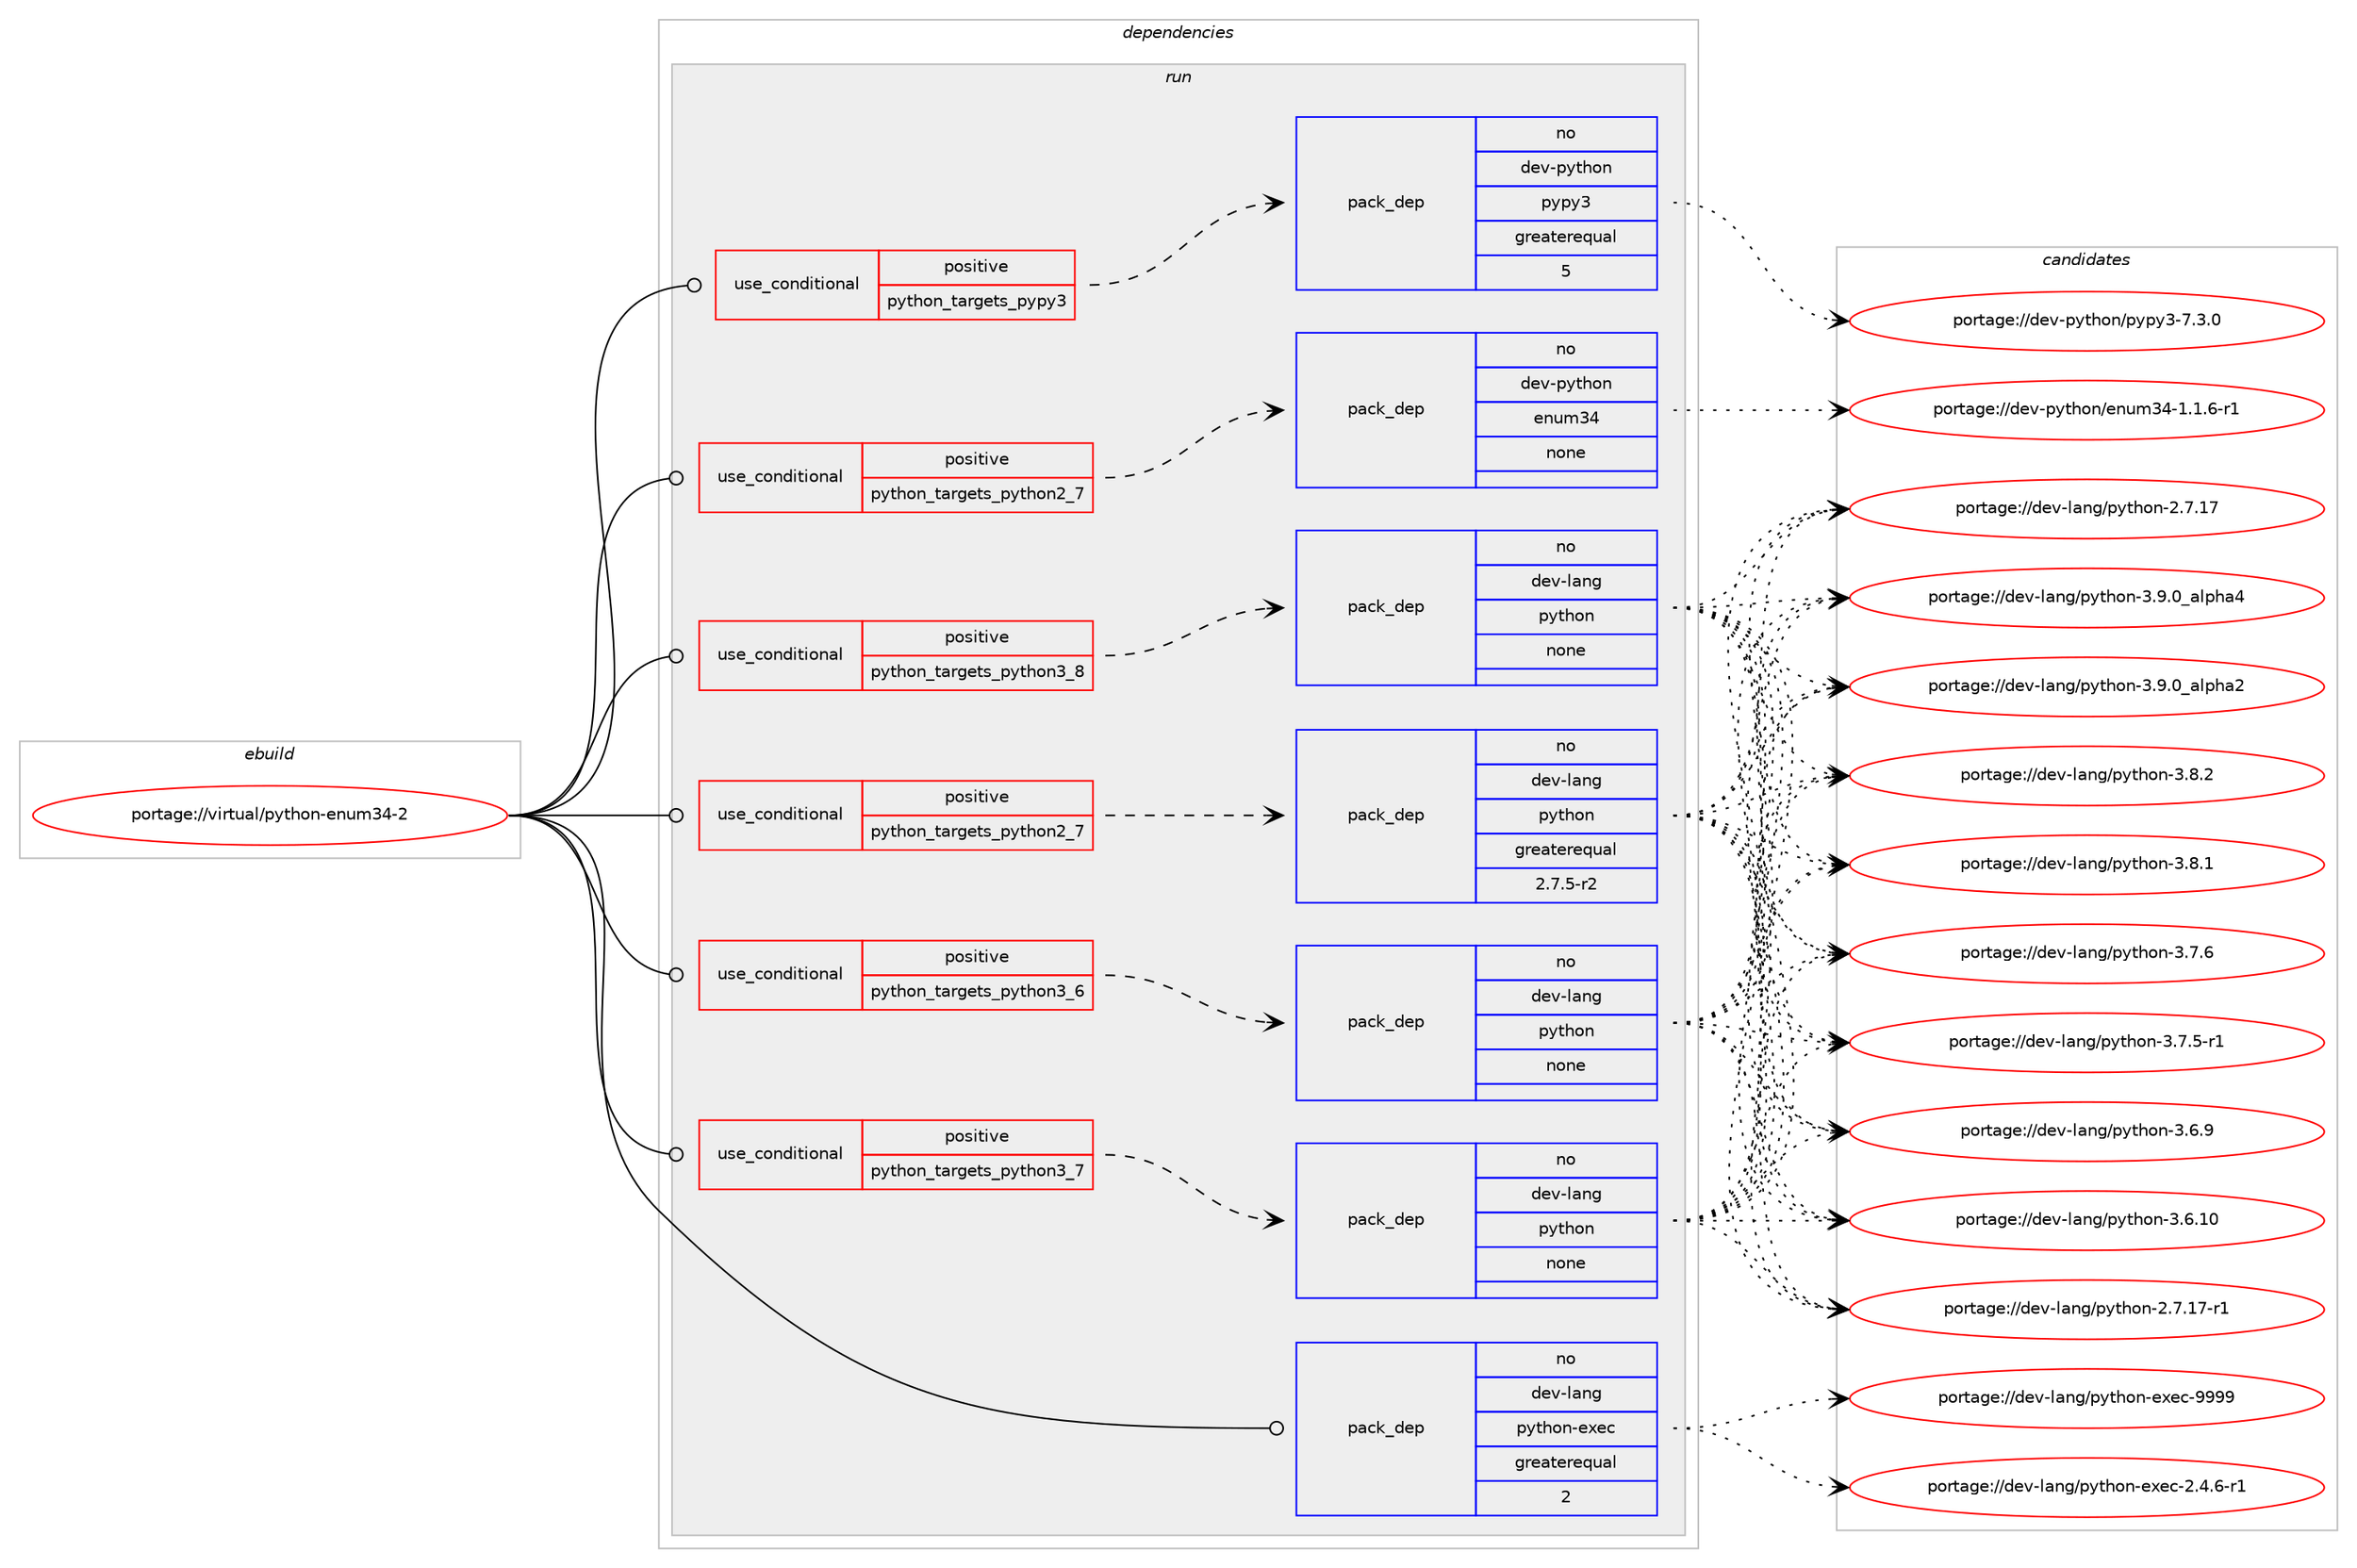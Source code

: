 digraph prolog {

# *************
# Graph options
# *************

newrank=true;
concentrate=true;
compound=true;
graph [rankdir=LR,fontname=Helvetica,fontsize=10,ranksep=1.5];#, ranksep=2.5, nodesep=0.2];
edge  [arrowhead=vee];
node  [fontname=Helvetica,fontsize=10];

# **********
# The ebuild
# **********

subgraph cluster_leftcol {
color=gray;
rank=same;
label=<<i>ebuild</i>>;
id [label="portage://virtual/python-enum34-2", color=red, width=4, href="../virtual/python-enum34-2.svg"];
}

# ****************
# The dependencies
# ****************

subgraph cluster_midcol {
color=gray;
label=<<i>dependencies</i>>;
subgraph cluster_compile {
fillcolor="#eeeeee";
style=filled;
label=<<i>compile</i>>;
}
subgraph cluster_compileandrun {
fillcolor="#eeeeee";
style=filled;
label=<<i>compile and run</i>>;
}
subgraph cluster_run {
fillcolor="#eeeeee";
style=filled;
label=<<i>run</i>>;
subgraph cond3886 {
dependency23533 [label=<<TABLE BORDER="0" CELLBORDER="1" CELLSPACING="0" CELLPADDING="4"><TR><TD ROWSPAN="3" CELLPADDING="10">use_conditional</TD></TR><TR><TD>positive</TD></TR><TR><TD>python_targets_pypy3</TD></TR></TABLE>>, shape=none, color=red];
subgraph pack19175 {
dependency23534 [label=<<TABLE BORDER="0" CELLBORDER="1" CELLSPACING="0" CELLPADDING="4" WIDTH="220"><TR><TD ROWSPAN="6" CELLPADDING="30">pack_dep</TD></TR><TR><TD WIDTH="110">no</TD></TR><TR><TD>dev-python</TD></TR><TR><TD>pypy3</TD></TR><TR><TD>greaterequal</TD></TR><TR><TD>5</TD></TR></TABLE>>, shape=none, color=blue];
}
dependency23533:e -> dependency23534:w [weight=20,style="dashed",arrowhead="vee"];
}
id:e -> dependency23533:w [weight=20,style="solid",arrowhead="odot"];
subgraph cond3887 {
dependency23535 [label=<<TABLE BORDER="0" CELLBORDER="1" CELLSPACING="0" CELLPADDING="4"><TR><TD ROWSPAN="3" CELLPADDING="10">use_conditional</TD></TR><TR><TD>positive</TD></TR><TR><TD>python_targets_python2_7</TD></TR></TABLE>>, shape=none, color=red];
subgraph pack19176 {
dependency23536 [label=<<TABLE BORDER="0" CELLBORDER="1" CELLSPACING="0" CELLPADDING="4" WIDTH="220"><TR><TD ROWSPAN="6" CELLPADDING="30">pack_dep</TD></TR><TR><TD WIDTH="110">no</TD></TR><TR><TD>dev-lang</TD></TR><TR><TD>python</TD></TR><TR><TD>greaterequal</TD></TR><TR><TD>2.7.5-r2</TD></TR></TABLE>>, shape=none, color=blue];
}
dependency23535:e -> dependency23536:w [weight=20,style="dashed",arrowhead="vee"];
}
id:e -> dependency23535:w [weight=20,style="solid",arrowhead="odot"];
subgraph cond3888 {
dependency23537 [label=<<TABLE BORDER="0" CELLBORDER="1" CELLSPACING="0" CELLPADDING="4"><TR><TD ROWSPAN="3" CELLPADDING="10">use_conditional</TD></TR><TR><TD>positive</TD></TR><TR><TD>python_targets_python2_7</TD></TR></TABLE>>, shape=none, color=red];
subgraph pack19177 {
dependency23538 [label=<<TABLE BORDER="0" CELLBORDER="1" CELLSPACING="0" CELLPADDING="4" WIDTH="220"><TR><TD ROWSPAN="6" CELLPADDING="30">pack_dep</TD></TR><TR><TD WIDTH="110">no</TD></TR><TR><TD>dev-python</TD></TR><TR><TD>enum34</TD></TR><TR><TD>none</TD></TR><TR><TD></TD></TR></TABLE>>, shape=none, color=blue];
}
dependency23537:e -> dependency23538:w [weight=20,style="dashed",arrowhead="vee"];
}
id:e -> dependency23537:w [weight=20,style="solid",arrowhead="odot"];
subgraph cond3889 {
dependency23539 [label=<<TABLE BORDER="0" CELLBORDER="1" CELLSPACING="0" CELLPADDING="4"><TR><TD ROWSPAN="3" CELLPADDING="10">use_conditional</TD></TR><TR><TD>positive</TD></TR><TR><TD>python_targets_python3_6</TD></TR></TABLE>>, shape=none, color=red];
subgraph pack19178 {
dependency23540 [label=<<TABLE BORDER="0" CELLBORDER="1" CELLSPACING="0" CELLPADDING="4" WIDTH="220"><TR><TD ROWSPAN="6" CELLPADDING="30">pack_dep</TD></TR><TR><TD WIDTH="110">no</TD></TR><TR><TD>dev-lang</TD></TR><TR><TD>python</TD></TR><TR><TD>none</TD></TR><TR><TD></TD></TR></TABLE>>, shape=none, color=blue];
}
dependency23539:e -> dependency23540:w [weight=20,style="dashed",arrowhead="vee"];
}
id:e -> dependency23539:w [weight=20,style="solid",arrowhead="odot"];
subgraph cond3890 {
dependency23541 [label=<<TABLE BORDER="0" CELLBORDER="1" CELLSPACING="0" CELLPADDING="4"><TR><TD ROWSPAN="3" CELLPADDING="10">use_conditional</TD></TR><TR><TD>positive</TD></TR><TR><TD>python_targets_python3_7</TD></TR></TABLE>>, shape=none, color=red];
subgraph pack19179 {
dependency23542 [label=<<TABLE BORDER="0" CELLBORDER="1" CELLSPACING="0" CELLPADDING="4" WIDTH="220"><TR><TD ROWSPAN="6" CELLPADDING="30">pack_dep</TD></TR><TR><TD WIDTH="110">no</TD></TR><TR><TD>dev-lang</TD></TR><TR><TD>python</TD></TR><TR><TD>none</TD></TR><TR><TD></TD></TR></TABLE>>, shape=none, color=blue];
}
dependency23541:e -> dependency23542:w [weight=20,style="dashed",arrowhead="vee"];
}
id:e -> dependency23541:w [weight=20,style="solid",arrowhead="odot"];
subgraph cond3891 {
dependency23543 [label=<<TABLE BORDER="0" CELLBORDER="1" CELLSPACING="0" CELLPADDING="4"><TR><TD ROWSPAN="3" CELLPADDING="10">use_conditional</TD></TR><TR><TD>positive</TD></TR><TR><TD>python_targets_python3_8</TD></TR></TABLE>>, shape=none, color=red];
subgraph pack19180 {
dependency23544 [label=<<TABLE BORDER="0" CELLBORDER="1" CELLSPACING="0" CELLPADDING="4" WIDTH="220"><TR><TD ROWSPAN="6" CELLPADDING="30">pack_dep</TD></TR><TR><TD WIDTH="110">no</TD></TR><TR><TD>dev-lang</TD></TR><TR><TD>python</TD></TR><TR><TD>none</TD></TR><TR><TD></TD></TR></TABLE>>, shape=none, color=blue];
}
dependency23543:e -> dependency23544:w [weight=20,style="dashed",arrowhead="vee"];
}
id:e -> dependency23543:w [weight=20,style="solid",arrowhead="odot"];
subgraph pack19181 {
dependency23545 [label=<<TABLE BORDER="0" CELLBORDER="1" CELLSPACING="0" CELLPADDING="4" WIDTH="220"><TR><TD ROWSPAN="6" CELLPADDING="30">pack_dep</TD></TR><TR><TD WIDTH="110">no</TD></TR><TR><TD>dev-lang</TD></TR><TR><TD>python-exec</TD></TR><TR><TD>greaterequal</TD></TR><TR><TD>2</TD></TR></TABLE>>, shape=none, color=blue];
}
id:e -> dependency23545:w [weight=20,style="solid",arrowhead="odot"];
}
}

# **************
# The candidates
# **************

subgraph cluster_choices {
rank=same;
color=gray;
label=<<i>candidates</i>>;

subgraph choice19175 {
color=black;
nodesep=1;
choice100101118451121211161041111104711212111212151455546514648 [label="portage://dev-python/pypy3-7.3.0", color=red, width=4,href="../dev-python/pypy3-7.3.0.svg"];
dependency23534:e -> choice100101118451121211161041111104711212111212151455546514648:w [style=dotted,weight="100"];
}
subgraph choice19176 {
color=black;
nodesep=1;
choice10010111845108971101034711212111610411111045514657464895971081121049752 [label="portage://dev-lang/python-3.9.0_alpha4", color=red, width=4,href="../dev-lang/python-3.9.0_alpha4.svg"];
choice10010111845108971101034711212111610411111045514657464895971081121049750 [label="portage://dev-lang/python-3.9.0_alpha2", color=red, width=4,href="../dev-lang/python-3.9.0_alpha2.svg"];
choice100101118451089711010347112121116104111110455146564650 [label="portage://dev-lang/python-3.8.2", color=red, width=4,href="../dev-lang/python-3.8.2.svg"];
choice100101118451089711010347112121116104111110455146564649 [label="portage://dev-lang/python-3.8.1", color=red, width=4,href="../dev-lang/python-3.8.1.svg"];
choice100101118451089711010347112121116104111110455146554654 [label="portage://dev-lang/python-3.7.6", color=red, width=4,href="../dev-lang/python-3.7.6.svg"];
choice1001011184510897110103471121211161041111104551465546534511449 [label="portage://dev-lang/python-3.7.5-r1", color=red, width=4,href="../dev-lang/python-3.7.5-r1.svg"];
choice100101118451089711010347112121116104111110455146544657 [label="portage://dev-lang/python-3.6.9", color=red, width=4,href="../dev-lang/python-3.6.9.svg"];
choice10010111845108971101034711212111610411111045514654464948 [label="portage://dev-lang/python-3.6.10", color=red, width=4,href="../dev-lang/python-3.6.10.svg"];
choice100101118451089711010347112121116104111110455046554649554511449 [label="portage://dev-lang/python-2.7.17-r1", color=red, width=4,href="../dev-lang/python-2.7.17-r1.svg"];
choice10010111845108971101034711212111610411111045504655464955 [label="portage://dev-lang/python-2.7.17", color=red, width=4,href="../dev-lang/python-2.7.17.svg"];
dependency23536:e -> choice10010111845108971101034711212111610411111045514657464895971081121049752:w [style=dotted,weight="100"];
dependency23536:e -> choice10010111845108971101034711212111610411111045514657464895971081121049750:w [style=dotted,weight="100"];
dependency23536:e -> choice100101118451089711010347112121116104111110455146564650:w [style=dotted,weight="100"];
dependency23536:e -> choice100101118451089711010347112121116104111110455146564649:w [style=dotted,weight="100"];
dependency23536:e -> choice100101118451089711010347112121116104111110455146554654:w [style=dotted,weight="100"];
dependency23536:e -> choice1001011184510897110103471121211161041111104551465546534511449:w [style=dotted,weight="100"];
dependency23536:e -> choice100101118451089711010347112121116104111110455146544657:w [style=dotted,weight="100"];
dependency23536:e -> choice10010111845108971101034711212111610411111045514654464948:w [style=dotted,weight="100"];
dependency23536:e -> choice100101118451089711010347112121116104111110455046554649554511449:w [style=dotted,weight="100"];
dependency23536:e -> choice10010111845108971101034711212111610411111045504655464955:w [style=dotted,weight="100"];
}
subgraph choice19177 {
color=black;
nodesep=1;
choice100101118451121211161041111104710111011710951524549464946544511449 [label="portage://dev-python/enum34-1.1.6-r1", color=red, width=4,href="../dev-python/enum34-1.1.6-r1.svg"];
dependency23538:e -> choice100101118451121211161041111104710111011710951524549464946544511449:w [style=dotted,weight="100"];
}
subgraph choice19178 {
color=black;
nodesep=1;
choice10010111845108971101034711212111610411111045514657464895971081121049752 [label="portage://dev-lang/python-3.9.0_alpha4", color=red, width=4,href="../dev-lang/python-3.9.0_alpha4.svg"];
choice10010111845108971101034711212111610411111045514657464895971081121049750 [label="portage://dev-lang/python-3.9.0_alpha2", color=red, width=4,href="../dev-lang/python-3.9.0_alpha2.svg"];
choice100101118451089711010347112121116104111110455146564650 [label="portage://dev-lang/python-3.8.2", color=red, width=4,href="../dev-lang/python-3.8.2.svg"];
choice100101118451089711010347112121116104111110455146564649 [label="portage://dev-lang/python-3.8.1", color=red, width=4,href="../dev-lang/python-3.8.1.svg"];
choice100101118451089711010347112121116104111110455146554654 [label="portage://dev-lang/python-3.7.6", color=red, width=4,href="../dev-lang/python-3.7.6.svg"];
choice1001011184510897110103471121211161041111104551465546534511449 [label="portage://dev-lang/python-3.7.5-r1", color=red, width=4,href="../dev-lang/python-3.7.5-r1.svg"];
choice100101118451089711010347112121116104111110455146544657 [label="portage://dev-lang/python-3.6.9", color=red, width=4,href="../dev-lang/python-3.6.9.svg"];
choice10010111845108971101034711212111610411111045514654464948 [label="portage://dev-lang/python-3.6.10", color=red, width=4,href="../dev-lang/python-3.6.10.svg"];
choice100101118451089711010347112121116104111110455046554649554511449 [label="portage://dev-lang/python-2.7.17-r1", color=red, width=4,href="../dev-lang/python-2.7.17-r1.svg"];
choice10010111845108971101034711212111610411111045504655464955 [label="portage://dev-lang/python-2.7.17", color=red, width=4,href="../dev-lang/python-2.7.17.svg"];
dependency23540:e -> choice10010111845108971101034711212111610411111045514657464895971081121049752:w [style=dotted,weight="100"];
dependency23540:e -> choice10010111845108971101034711212111610411111045514657464895971081121049750:w [style=dotted,weight="100"];
dependency23540:e -> choice100101118451089711010347112121116104111110455146564650:w [style=dotted,weight="100"];
dependency23540:e -> choice100101118451089711010347112121116104111110455146564649:w [style=dotted,weight="100"];
dependency23540:e -> choice100101118451089711010347112121116104111110455146554654:w [style=dotted,weight="100"];
dependency23540:e -> choice1001011184510897110103471121211161041111104551465546534511449:w [style=dotted,weight="100"];
dependency23540:e -> choice100101118451089711010347112121116104111110455146544657:w [style=dotted,weight="100"];
dependency23540:e -> choice10010111845108971101034711212111610411111045514654464948:w [style=dotted,weight="100"];
dependency23540:e -> choice100101118451089711010347112121116104111110455046554649554511449:w [style=dotted,weight="100"];
dependency23540:e -> choice10010111845108971101034711212111610411111045504655464955:w [style=dotted,weight="100"];
}
subgraph choice19179 {
color=black;
nodesep=1;
choice10010111845108971101034711212111610411111045514657464895971081121049752 [label="portage://dev-lang/python-3.9.0_alpha4", color=red, width=4,href="../dev-lang/python-3.9.0_alpha4.svg"];
choice10010111845108971101034711212111610411111045514657464895971081121049750 [label="portage://dev-lang/python-3.9.0_alpha2", color=red, width=4,href="../dev-lang/python-3.9.0_alpha2.svg"];
choice100101118451089711010347112121116104111110455146564650 [label="portage://dev-lang/python-3.8.2", color=red, width=4,href="../dev-lang/python-3.8.2.svg"];
choice100101118451089711010347112121116104111110455146564649 [label="portage://dev-lang/python-3.8.1", color=red, width=4,href="../dev-lang/python-3.8.1.svg"];
choice100101118451089711010347112121116104111110455146554654 [label="portage://dev-lang/python-3.7.6", color=red, width=4,href="../dev-lang/python-3.7.6.svg"];
choice1001011184510897110103471121211161041111104551465546534511449 [label="portage://dev-lang/python-3.7.5-r1", color=red, width=4,href="../dev-lang/python-3.7.5-r1.svg"];
choice100101118451089711010347112121116104111110455146544657 [label="portage://dev-lang/python-3.6.9", color=red, width=4,href="../dev-lang/python-3.6.9.svg"];
choice10010111845108971101034711212111610411111045514654464948 [label="portage://dev-lang/python-3.6.10", color=red, width=4,href="../dev-lang/python-3.6.10.svg"];
choice100101118451089711010347112121116104111110455046554649554511449 [label="portage://dev-lang/python-2.7.17-r1", color=red, width=4,href="../dev-lang/python-2.7.17-r1.svg"];
choice10010111845108971101034711212111610411111045504655464955 [label="portage://dev-lang/python-2.7.17", color=red, width=4,href="../dev-lang/python-2.7.17.svg"];
dependency23542:e -> choice10010111845108971101034711212111610411111045514657464895971081121049752:w [style=dotted,weight="100"];
dependency23542:e -> choice10010111845108971101034711212111610411111045514657464895971081121049750:w [style=dotted,weight="100"];
dependency23542:e -> choice100101118451089711010347112121116104111110455146564650:w [style=dotted,weight="100"];
dependency23542:e -> choice100101118451089711010347112121116104111110455146564649:w [style=dotted,weight="100"];
dependency23542:e -> choice100101118451089711010347112121116104111110455146554654:w [style=dotted,weight="100"];
dependency23542:e -> choice1001011184510897110103471121211161041111104551465546534511449:w [style=dotted,weight="100"];
dependency23542:e -> choice100101118451089711010347112121116104111110455146544657:w [style=dotted,weight="100"];
dependency23542:e -> choice10010111845108971101034711212111610411111045514654464948:w [style=dotted,weight="100"];
dependency23542:e -> choice100101118451089711010347112121116104111110455046554649554511449:w [style=dotted,weight="100"];
dependency23542:e -> choice10010111845108971101034711212111610411111045504655464955:w [style=dotted,weight="100"];
}
subgraph choice19180 {
color=black;
nodesep=1;
choice10010111845108971101034711212111610411111045514657464895971081121049752 [label="portage://dev-lang/python-3.9.0_alpha4", color=red, width=4,href="../dev-lang/python-3.9.0_alpha4.svg"];
choice10010111845108971101034711212111610411111045514657464895971081121049750 [label="portage://dev-lang/python-3.9.0_alpha2", color=red, width=4,href="../dev-lang/python-3.9.0_alpha2.svg"];
choice100101118451089711010347112121116104111110455146564650 [label="portage://dev-lang/python-3.8.2", color=red, width=4,href="../dev-lang/python-3.8.2.svg"];
choice100101118451089711010347112121116104111110455146564649 [label="portage://dev-lang/python-3.8.1", color=red, width=4,href="../dev-lang/python-3.8.1.svg"];
choice100101118451089711010347112121116104111110455146554654 [label="portage://dev-lang/python-3.7.6", color=red, width=4,href="../dev-lang/python-3.7.6.svg"];
choice1001011184510897110103471121211161041111104551465546534511449 [label="portage://dev-lang/python-3.7.5-r1", color=red, width=4,href="../dev-lang/python-3.7.5-r1.svg"];
choice100101118451089711010347112121116104111110455146544657 [label="portage://dev-lang/python-3.6.9", color=red, width=4,href="../dev-lang/python-3.6.9.svg"];
choice10010111845108971101034711212111610411111045514654464948 [label="portage://dev-lang/python-3.6.10", color=red, width=4,href="../dev-lang/python-3.6.10.svg"];
choice100101118451089711010347112121116104111110455046554649554511449 [label="portage://dev-lang/python-2.7.17-r1", color=red, width=4,href="../dev-lang/python-2.7.17-r1.svg"];
choice10010111845108971101034711212111610411111045504655464955 [label="portage://dev-lang/python-2.7.17", color=red, width=4,href="../dev-lang/python-2.7.17.svg"];
dependency23544:e -> choice10010111845108971101034711212111610411111045514657464895971081121049752:w [style=dotted,weight="100"];
dependency23544:e -> choice10010111845108971101034711212111610411111045514657464895971081121049750:w [style=dotted,weight="100"];
dependency23544:e -> choice100101118451089711010347112121116104111110455146564650:w [style=dotted,weight="100"];
dependency23544:e -> choice100101118451089711010347112121116104111110455146564649:w [style=dotted,weight="100"];
dependency23544:e -> choice100101118451089711010347112121116104111110455146554654:w [style=dotted,weight="100"];
dependency23544:e -> choice1001011184510897110103471121211161041111104551465546534511449:w [style=dotted,weight="100"];
dependency23544:e -> choice100101118451089711010347112121116104111110455146544657:w [style=dotted,weight="100"];
dependency23544:e -> choice10010111845108971101034711212111610411111045514654464948:w [style=dotted,weight="100"];
dependency23544:e -> choice100101118451089711010347112121116104111110455046554649554511449:w [style=dotted,weight="100"];
dependency23544:e -> choice10010111845108971101034711212111610411111045504655464955:w [style=dotted,weight="100"];
}
subgraph choice19181 {
color=black;
nodesep=1;
choice10010111845108971101034711212111610411111045101120101994557575757 [label="portage://dev-lang/python-exec-9999", color=red, width=4,href="../dev-lang/python-exec-9999.svg"];
choice10010111845108971101034711212111610411111045101120101994550465246544511449 [label="portage://dev-lang/python-exec-2.4.6-r1", color=red, width=4,href="../dev-lang/python-exec-2.4.6-r1.svg"];
dependency23545:e -> choice10010111845108971101034711212111610411111045101120101994557575757:w [style=dotted,weight="100"];
dependency23545:e -> choice10010111845108971101034711212111610411111045101120101994550465246544511449:w [style=dotted,weight="100"];
}
}

}
